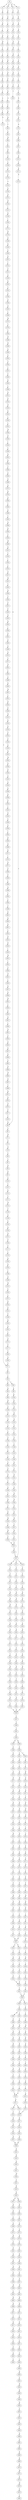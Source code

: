 strict digraph  {
	S0 -> S1 [ label = Y ];
	S0 -> S2 [ label = V ];
	S0 -> S3 [ label = N ];
	S0 -> S4 [ label = A ];
	S1 -> S5 [ label = L ];
	S2 -> S6 [ label = A ];
	S3 -> S7 [ label = S ];
	S4 -> S8 [ label = A ];
	S5 -> S9 [ label = A ];
	S6 -> S10 [ label = R ];
	S7 -> S11 [ label = A ];
	S8 -> S12 [ label = K ];
	S9 -> S13 [ label = D ];
	S10 -> S14 [ label = K ];
	S11 -> S15 [ label = G ];
	S12 -> S16 [ label = L ];
	S13 -> S17 [ label = I ];
	S14 -> S18 [ label = A ];
	S15 -> S19 [ label = R ];
	S16 -> S20 [ label = S ];
	S17 -> S21 [ label = Q ];
	S18 -> S22 [ label = S ];
	S19 -> S23 [ label = C ];
	S20 -> S24 [ label = L ];
	S21 -> S25 [ label = M ];
	S22 -> S26 [ label = Q ];
	S23 -> S27 [ label = D ];
	S24 -> S28 [ label = I ];
	S25 -> S29 [ label = Y ];
	S26 -> S30 [ label = I ];
	S27 -> S31 [ label = W ];
	S28 -> S32 [ label = A ];
	S29 -> S33 [ label = L ];
	S30 -> S34 [ label = L ];
	S31 -> S35 [ label = Q ];
	S32 -> S36 [ label = V ];
	S33 -> S37 [ label = E ];
	S34 -> S38 [ label = P ];
	S35 -> S39 [ label = S ];
	S36 -> S40 [ label = R ];
	S37 -> S41 [ label = E ];
	S38 -> S42 [ label = A ];
	S39 -> S43 [ label = R ];
	S40 -> S44 [ label = T ];
	S41 -> S45 [ label = P ];
	S42 -> S46 [ label = L ];
	S43 -> S47 [ label = K ];
	S44 -> S48 [ label = D ];
	S45 -> S49 [ label = R ];
	S46 -> S50 [ label = I ];
	S47 -> S51 [ label = G ];
	S48 -> S52 [ label = P ];
	S49 -> S53 [ label = A ];
	S50 -> S54 [ label = K ];
	S51 -> S55 [ label = F ];
	S52 -> S56 [ label = D ];
	S53 -> S57 [ label = L ];
	S54 -> S58 [ label = T ];
	S55 -> S59 [ label = Y ];
	S56 -> S60 [ label = N ];
	S57 -> S61 [ label = A ];
	S58 -> S62 [ label = R ];
	S59 -> S63 [ label = R ];
	S60 -> S64 [ label = Q ];
	S61 -> S65 [ label = P ];
	S62 -> S66 [ label = A ];
	S63 -> S67 [ label = V ];
	S64 -> S68 [ label = F ];
	S65 -> S69 [ label = T ];
	S66 -> S70 [ label = A ];
	S67 -> S71 [ label = H ];
	S68 -> S72 [ label = Q ];
	S69 -> S73 [ label = G ];
	S70 -> S74 [ label = N ];
	S71 -> S75 [ label = A ];
	S72 -> S76 [ label = H ];
	S73 -> S77 [ label = T ];
	S74 -> S78 [ label = R ];
	S75 -> S79 [ label = N ];
	S76 -> S80 [ label = V ];
	S77 -> S81 [ label = L ];
	S78 -> S82 [ label = S ];
	S79 -> S83 [ label = C ];
	S80 -> S84 [ label = L ];
	S81 -> S85 [ label = L ];
	S82 -> S86 [ label = K ];
	S83 -> S87 [ label = Y ];
	S84 -> S88 [ label = H ];
	S85 -> S89 [ label = L ];
	S85 -> S90 [ label = I ];
	S86 -> S91 [ label = L ];
	S87 -> S92 [ label = R ];
	S88 -> S93 [ label = I ];
	S89 -> S94 [ label = A ];
	S90 -> S95 [ label = A ];
	S91 -> S96 [ label = Y ];
	S92 -> S97 [ label = K ];
	S93 -> S98 [ label = R ];
	S94 -> S99 [ label = R ];
	S95 -> S100 [ label = R ];
	S96 -> S101 [ label = H ];
	S97 -> S102 [ label = A ];
	S98 -> S103 [ label = E ];
	S99 -> S104 [ label = R ];
	S100 -> S105 [ label = K ];
	S101 -> S106 [ label = S ];
	S102 -> S107 [ label = Y ];
	S103 -> S108 [ label = L ];
	S104 -> S109 [ label = A ];
	S105 -> S110 [ label = A ];
	S106 -> S111 [ label = E ];
	S107 -> S112 [ label = E ];
	S108 -> S113 [ label = S ];
	S109 -> S114 [ label = G ];
	S110 -> S115 [ label = K ];
	S111 -> S116 [ label = D ];
	S112 -> S117 [ label = T ];
	S113 -> S118 [ label = P ];
	S114 -> S119 [ label = Q ];
	S115 -> S120 [ label = Q ];
	S116 -> S121 [ label = V ];
	S117 -> S122 [ label = W ];
	S118 -> S123 [ label = V ];
	S119 -> S124 [ label = V ];
	S120 -> S125 [ label = V ];
	S121 -> S126 [ label = L ];
	S121 -> S127 [ label = V ];
	S121 -> S128 [ label = I ];
	S122 -> S129 [ label = T ];
	S123 -> S130 [ label = S ];
	S124 -> S131 [ label = L ];
	S125 -> S132 [ label = I ];
	S126 -> S133 [ label = V ];
	S127 -> S134 [ label = V ];
	S128 -> S135 [ label = V ];
	S129 -> S136 [ label = G ];
	S130 -> S137 [ label = G ];
	S131 -> S138 [ label = P ];
	S132 -> S139 [ label = P ];
	S133 -> S140 [ label = V ];
	S134 -> S141 [ label = V ];
	S135 -> S142 [ label = V ];
	S136 -> S143 [ label = F ];
	S137 -> S144 [ label = D ];
	S138 -> S145 [ label = L ];
	S139 -> S146 [ label = L ];
	S140 -> S147 [ label = Q ];
	S141 -> S148 [ label = A ];
	S142 -> S149 [ label = S ];
	S143 -> S150 [ label = K ];
	S144 -> S151 [ label = I ];
	S145 -> S152 [ label = L ];
	S146 -> S153 [ label = L ];
	S147 -> S154 [ label = F ];
	S148 -> S155 [ label = F ];
	S149 -> S156 [ label = F ];
	S150 -> S157 [ label = Q ];
	S151 -> S158 [ label = R ];
	S152 -> S159 [ label = L ];
	S153 -> S160 [ label = V ];
	S154 -> S161 [ label = R ];
	S155 -> S162 [ label = N ];
	S156 -> S163 [ label = N ];
	S157 -> S164 [ label = P ];
	S158 -> S165 [ label = I ];
	S159 -> S166 [ label = C ];
	S160 -> S167 [ label = K ];
	S161 -> S168 [ label = R ];
	S162 -> S169 [ label = Q ];
	S163 -> S170 [ label = Q ];
	S164 -> S171 [ label = F ];
	S165 -> S172 [ label = Y ];
	S166 -> S173 [ label = S ];
	S167 -> S174 [ label = S ];
	S168 -> S175 [ label = R ];
	S169 -> S176 [ label = R ];
	S170 -> S177 [ label = T ];
	S171 -> S178 [ label = L ];
	S172 -> S179 [ label = R ];
	S173 -> S180 [ label = R ];
	S174 -> S181 [ label = R ];
	S175 -> S182 [ label = Q ];
	S176 -> S183 [ label = N ];
	S177 -> S184 [ label = N ];
	S178 -> S185 [ label = A ];
	S179 -> S186 [ label = G ];
	S180 -> S187 [ label = T ];
	S181 -> S188 [ label = T ];
	S182 -> S189 [ label = L ];
	S183 -> S190 [ label = L ];
	S184 -> S191 [ label = L ];
	S185 -> S192 [ label = E ];
	S186 -> S193 [ label = K ];
	S187 -> S194 [ label = A ];
	S188 -> S195 [ label = A ];
	S189 -> S196 [ label = A ];
	S190 -> S197 [ label = A ];
	S191 -> S198 [ label = A ];
	S192 -> S199 [ label = I ];
	S193 -> S200 [ label = C ];
	S194 -> S201 [ label = T ];
	S195 -> S202 [ label = N ];
	S196 -> S203 [ label = E ];
	S197 -> S204 [ label = E ];
	S198 -> S205 [ label = D ];
	S199 -> S206 [ label = Q ];
	S200 -> S207 [ label = E ];
	S201 -> S208 [ label = R ];
	S202 -> S209 [ label = R ];
	S203 -> S210 [ label = V ];
	S204 -> S211 [ label = V ];
	S205 -> S212 [ label = I ];
	S206 -> S213 [ label = M ];
	S207 -> S214 [ label = I ];
	S208 -> S215 [ label = T ];
	S209 -> S216 [ label = S ];
	S210 -> S217 [ label = L ];
	S211 -> S218 [ label = L ];
	S212 -> S219 [ label = L ];
	S213 -> S220 [ label = F ];
	S214 -> S221 [ label = V ];
	S215 -> S222 [ label = K ];
	S216 -> S223 [ label = K ];
	S217 -> S224 [ label = L ];
	S218 -> S225 [ label = P ];
	S219 -> S226 [ label = T ];
	S220 -> S227 [ label = L ];
	S221 -> S228 [ label = A ];
	S222 -> S229 [ label = M ];
	S223 -> S230 [ label = M ];
	S224 -> S231 [ label = T ];
	S225 -> S232 [ label = R ];
	S226 -> S233 [ label = E ];
	S227 -> S234 [ label = E ];
	S228 -> S235 [ label = E ];
	S229 -> S236 [ label = Y ];
	S230 -> S237 [ label = Y ];
	S231 -> S238 [ label = A ];
	S232 -> S239 [ label = A ];
	S233 -> S240 [ label = A ];
	S234 -> S241 [ label = E ];
	S235 -> S242 [ label = T ];
	S236 -> S243 [ label = H ];
	S237 -> S244 [ label = H ];
	S238 -> S245 [ label = D ];
	S239 -> S246 [ label = D ];
	S240 -> S247 [ label = D ];
	S241 -> S248 [ label = P ];
	S242 -> S249 [ label = C ];
	S243 -> S250 [ label = S ];
	S244 -> S251 [ label = S ];
	S245 -> S252 [ label = A ];
	S246 -> S253 [ label = S ];
	S247 -> S254 [ label = T ];
	S248 -> S255 [ label = R ];
	S249 -> S256 [ label = A ];
	S250 -> S257 [ label = E ];
	S251 -> S257 [ label = E ];
	S252 -> S258 [ label = T ];
	S253 -> S259 [ label = T ];
	S254 -> S260 [ label = T ];
	S255 -> S261 [ label = G ];
	S256 -> S262 [ label = Q ];
	S257 -> S263 [ label = D ];
	S258 -> S264 [ label = L ];
	S259 -> S265 [ label = L ];
	S260 -> S266 [ label = L ];
	S261 -> S267 [ label = L ];
	S262 -> S268 [ label = L ];
	S263 -> S121 [ label = V ];
	S264 -> S269 [ label = L ];
	S265 -> S270 [ label = L ];
	S266 -> S271 [ label = L ];
	S267 -> S272 [ label = A ];
	S268 -> S273 [ label = M ];
	S269 -> S274 [ label = G ];
	S270 -> S275 [ label = G ];
	S271 -> S276 [ label = G ];
	S272 -> S277 [ label = P ];
	S273 -> S278 [ label = T ];
	S274 -> S279 [ label = Y ];
	S275 -> S280 [ label = Y ];
	S276 -> S281 [ label = Y ];
	S277 -> S282 [ label = T ];
	S278 -> S283 [ label = L ];
	S279 -> S284 [ label = G ];
	S280 -> S284 [ label = G ];
	S281 -> S284 [ label = G ];
	S282 -> S285 [ label = G ];
	S283 -> S286 [ label = H ];
	S284 -> S287 [ label = L ];
	S285 -> S77 [ label = T ];
	S286 -> S288 [ label = H ];
	S287 -> S289 [ label = V ];
	S288 -> S290 [ label = A ];
	S289 -> S291 [ label = T ];
	S290 -> S292 [ label = F ];
	S291 -> S293 [ label = V ];
	S292 -> S294 [ label = V ];
	S293 -> S295 [ label = R ];
	S293 -> S296 [ label = K ];
	S294 -> S297 [ label = L ];
	S295 -> S298 [ label = S ];
	S296 -> S299 [ label = S ];
	S297 -> S300 [ label = F ];
	S298 -> S301 [ label = E ];
	S299 -> S302 [ label = S ];
	S299 -> S303 [ label = T ];
	S300 -> S304 [ label = K ];
	S301 -> S305 [ label = T ];
	S302 -> S306 [ label = G ];
	S303 -> S307 [ label = S ];
	S304 -> S308 [ label = L ];
	S305 -> S309 [ label = V ];
	S306 -> S310 [ label = I ];
	S307 -> S311 [ label = I ];
	S308 -> S312 [ label = K ];
	S309 -> S313 [ label = A ];
	S310 -> S314 [ label = G ];
	S311 -> S315 [ label = R ];
	S312 -> S316 [ label = E ];
	S313 -> S317 [ label = R ];
	S314 -> S318 [ label = M ];
	S315 -> S319 [ label = G ];
	S316 -> S320 [ label = N ];
	S317 -> S321 [ label = I ];
	S318 -> S322 [ label = T ];
	S319 -> S323 [ label = V ];
	S320 -> S324 [ label = E ];
	S321 -> S325 [ label = D ];
	S322 -> S326 [ label = H ];
	S323 -> S327 [ label = D ];
	S324 -> S328 [ label = L ];
	S325 -> S329 [ label = T ];
	S326 -> S330 [ label = S ];
	S327 -> S331 [ label = T ];
	S328 -> S332 [ label = L ];
	S329 -> S333 [ label = K ];
	S330 -> S334 [ label = K ];
	S331 -> S335 [ label = K ];
	S332 -> S336 [ label = M ];
	S333 -> S337 [ label = N ];
	S334 -> S338 [ label = N ];
	S335 -> S339 [ label = N ];
	S336 -> S340 [ label = K ];
	S337 -> S341 [ label = E ];
	S338 -> S342 [ label = E ];
	S339 -> S343 [ label = Q ];
	S340 -> S344 [ label = I ];
	S341 -> S345 [ label = V ];
	S342 -> S346 [ label = V ];
	S343 -> S347 [ label = I ];
	S344 -> S348 [ label = Y ];
	S345 -> S349 [ label = L ];
	S346 -> S350 [ label = L ];
	S347 -> S351 [ label = V ];
	S348 -> S352 [ label = D ];
	S349 -> S353 [ label = H ];
	S350 -> S354 [ label = N ];
	S351 -> S355 [ label = S ];
	S352 -> S356 [ label = K ];
	S353 -> S357 [ label = I ];
	S354 -> S358 [ label = I ];
	S355 -> S359 [ label = I ];
	S356 -> S360 [ label = V ];
	S357 -> S361 [ label = D ];
	S358 -> S362 [ label = D ];
	S359 -> S363 [ label = E ];
	S360 -> S364 [ label = A ];
	S361 -> S365 [ label = G ];
	S362 -> S366 [ label = G ];
	S363 -> S367 [ label = E ];
	S364 -> S368 [ label = G ];
	S365 -> S369 [ label = P ];
	S366 -> S370 [ label = P ];
	S367 -> S371 [ label = P ];
	S368 -> S372 [ label = A ];
	S369 -> S373 [ label = L ];
	S370 -> S374 [ label = Q ];
	S371 -> S375 [ label = D ];
	S372 -> S376 [ label = K ];
	S373 -> S377 [ label = L ];
	S374 -> S378 [ label = L ];
	S375 -> S379 [ label = L ];
	S376 -> S380 [ label = A ];
	S377 -> S381 [ label = E ];
	S378 -> S382 [ label = E ];
	S379 -> S383 [ label = E ];
	S380 -> S384 [ label = L ];
	S381 -> S385 [ label = P ];
	S382 -> S386 [ label = P ];
	S383 -> S387 [ label = P ];
	S384 -> S388 [ label = A ];
	S385 -> S389 [ label = V ];
	S386 -> S390 [ label = I ];
	S387 -> S391 [ label = I ];
	S388 -> S392 [ label = T ];
	S389 -> S393 [ label = W ];
	S390 -> S394 [ label = W ];
	S391 -> S395 [ label = W ];
	S392 -> S396 [ label = Q ];
	S393 -> S397 [ label = K ];
	S394 -> S398 [ label = R ];
	S395 -> S399 [ label = K ];
	S396 -> S400 [ label = K ];
	S397 -> S401 [ label = E ];
	S398 -> S402 [ label = E ];
	S399 -> S403 [ label = E ];
	S400 -> S404 [ label = Y ];
	S401 -> S405 [ label = L ];
	S402 -> S406 [ label = L ];
	S403 -> S407 [ label = I ];
	S404 -> S408 [ label = M ];
	S405 -> S409 [ label = E ];
	S406 -> S410 [ label = E ];
	S407 -> S411 [ label = E ];
	S408 -> S412 [ label = R ];
	S409 -> S413 [ label = E ];
	S410 -> S414 [ label = E ];
	S411 -> S415 [ label = E ];
	S412 -> S416 [ label = T ];
	S413 -> S417 [ label = I ];
	S414 -> S418 [ label = I ];
	S415 -> S419 [ label = T ];
	S416 -> S420 [ label = I ];
	S417 -> S421 [ label = W ];
	S418 -> S421 [ label = W ];
	S419 -> S422 [ label = W ];
	S420 -> S423 [ label = L ];
	S421 -> S424 [ label = L ];
	S421 -> S425 [ label = P ];
	S422 -> S426 [ label = P ];
	S423 -> S427 [ label = G ];
	S424 -> S428 [ label = Y ];
	S425 -> S429 [ label = Y ];
	S426 -> S430 [ label = Y ];
	S427 -> S431 [ label = M ];
	S428 -> S432 [ label = K ];
	S429 -> S433 [ label = K ];
	S430 -> S434 [ label = R ];
	S431 -> S435 [ label = V ];
	S432 -> S436 [ label = L ];
	S433 -> S437 [ label = L ];
	S434 -> S438 [ label = L ];
	S435 -> S439 [ label = Q ];
	S436 -> S440 [ label = S ];
	S437 -> S441 [ label = S ];
	S438 -> S442 [ label = S ];
	S439 -> S443 [ label = V ];
	S440 -> S444 [ label = S ];
	S441 -> S445 [ label = S ];
	S442 -> S446 [ label = S ];
	S443 -> S447 [ label = F ];
	S444 -> S448 [ label = P ];
	S445 -> S448 [ label = P ];
	S446 -> S449 [ label = P ];
	S447 -> S450 [ label = P ];
	S448 -> S451 [ label = V ];
	S449 -> S452 [ label = V ];
	S450 -> S453 [ label = N ];
	S451 -> S454 [ label = V ];
	S452 -> S454 [ label = V ];
	S453 -> S455 [ label = D ];
	S454 -> S456 [ label = V ];
	S454 -> S457 [ label = I ];
	S455 -> S458 [ label = I ];
	S456 -> S459 [ label = L ];
	S457 -> S460 [ label = L ];
	S458 -> S461 [ label = E ];
	S459 -> S462 [ label = M ];
	S459 -> S463 [ label = L ];
	S460 -> S464 [ label = L ];
	S461 -> S465 [ label = A ];
	S462 -> S466 [ label = P ];
	S463 -> S467 [ label = P ];
	S464 -> S468 [ label = P ];
	S465 -> S469 [ label = A ];
	S466 -> S470 [ label = W ];
	S467 -> S471 [ label = W ];
	S468 -> S472 [ label = W ];
	S469 -> S473 [ label = G ];
	S470 -> S474 [ label = E ];
	S471 -> S475 [ label = E ];
	S472 -> S476 [ label = E ];
	S473 -> S477 [ label = T ];
	S474 -> S478 [ label = A ];
	S475 -> S479 [ label = K ];
	S476 -> S480 [ label = E ];
	S477 -> S481 [ label = N ];
	S478 -> S482 [ label = R ];
	S479 -> S483 [ label = R ];
	S480 -> S484 [ label = K ];
	S481 -> S485 [ label = L ];
	S482 -> S486 [ label = Y ];
	S483 -> S487 [ label = F ];
	S484 -> S488 [ label = Y ];
	S485 -> S489 [ label = A ];
	S486 -> S490 [ label = I ];
	S487 -> S491 [ label = A ];
	S488 -> S492 [ label = F ];
	S489 -> S493 [ label = R ];
	S490 -> S494 [ label = Y ];
	S491 -> S495 [ label = Y ];
	S492 -> S496 [ label = Y ];
	S493 -> S497 [ label = M ];
	S494 -> S498 [ label = A ];
	S495 -> S499 [ label = A ];
	S496 -> S500 [ label = A ];
	S497 -> S501 [ label = L ];
	S498 -> S502 [ label = V ];
	S499 -> S503 [ label = V ];
	S500 -> S504 [ label = I ];
	S501 -> S505 [ label = K ];
	S502 -> S506 [ label = A ];
	S503 -> S507 [ label = A ];
	S504 -> S508 [ label = A ];
	S505 -> S509 [ label = E ];
	S506 -> S510 [ label = I ];
	S507 -> S511 [ label = I ];
	S508 -> S512 [ label = I ];
	S509 -> S513 [ label = W ];
	S510 -> S514 [ label = A ];
	S511 -> S514 [ label = A ];
	S512 -> S515 [ label = A ];
	S513 -> S516 [ label = E ];
	S514 -> S517 [ label = Q ];
	S515 -> S518 [ label = Q ];
	S516 -> S519 [ label = E ];
	S517 -> S520 [ label = I ];
	S517 -> S521 [ label = V ];
	S518 -> S522 [ label = I ];
	S519 -> S523 [ label = F ];
	S520 -> S524 [ label = T ];
	S521 -> S525 [ label = T ];
	S522 -> S524 [ label = T ];
	S523 -> S526 [ label = S ];
	S524 -> S527 [ label = K ];
	S525 -> S528 [ label = K ];
	S526 -> S529 [ label = A ];
	S527 -> S530 [ label = G ];
	S528 -> S531 [ label = G ];
	S529 -> S532 [ label = N ];
	S530 -> S533 [ label = L ];
	S531 -> S534 [ label = L ];
	S532 -> S535 [ label = M ];
	S533 -> S536 [ label = G ];
	S534 -> S537 [ label = G ];
	S535 -> S538 [ label = E ];
	S536 -> S539 [ label = M ];
	S537 -> S539 [ label = M ];
	S538 -> S540 [ label = K ];
	S539 -> S541 [ label = E ];
	S540 -> S542 [ label = A ];
	S541 -> S543 [ label = D ];
	S542 -> S544 [ label = A ];
	S543 -> S545 [ label = A ];
	S544 -> S546 [ label = E ];
	S545 -> S547 [ label = I ];
	S546 -> S548 [ label = K ];
	S547 -> S549 [ label = M ];
	S548 -> S550 [ label = P ];
	S549 -> S551 [ label = C ];
	S550 -> S552 [ label = L ];
	S551 -> S553 [ label = R ];
	S552 -> S554 [ label = D ];
	S553 -> S555 [ label = G ];
	S554 -> S556 [ label = F ];
	S555 -> S557 [ label = G ];
	S555 -> S558 [ label = N ];
	S556 -> S559 [ label = P ];
	S557 -> S560 [ label = K ];
	S558 -> S561 [ label = K ];
	S559 -> S562 [ label = I ];
	S560 -> S563 [ label = E ];
	S561 -> S564 [ label = S ];
	S562 -> S565 [ label = R ];
	S563 -> S566 [ label = L ];
	S564 -> S567 [ label = L ];
	S565 -> S568 [ label = Q ];
	S566 -> S569 [ label = A ];
	S567 -> S570 [ label = A ];
	S568 -> S571 [ label = K ];
	S569 -> S572 [ label = F ];
	S570 -> S573 [ label = F ];
	S571 -> S574 [ label = I ];
	S572 -> S575 [ label = R ];
	S573 -> S576 [ label = A ];
	S574 -> S577 [ label = K ];
	S575 -> S578 [ label = V ];
	S576 -> S579 [ label = V ];
	S577 -> S580 [ label = P ];
	S578 -> S581 [ label = G ];
	S579 -> S582 [ label = G ];
	S580 -> S583 [ label = P ];
	S581 -> S584 [ label = Q ];
	S582 -> S585 [ label = K ];
	S583 -> S586 [ label = L ];
	S584 -> S587 [ label = K ];
	S585 -> S588 [ label = R ];
	S586 -> S589 [ label = Q ];
	S587 -> S590 [ label = Q ];
	S588 -> S591 [ label = Q ];
	S589 -> S592 [ label = T ];
	S590 -> S593 [ label = F ];
	S591 -> S594 [ label = F ];
	S592 -> S595 [ label = L ];
	S593 -> S596 [ label = P ];
	S594 -> S597 [ label = P ];
	S595 -> S598 [ label = V ];
	S596 -> S599 [ label = M ];
	S597 -> S600 [ label = M ];
	S598 -> S601 [ label = E ];
	S599 -> S602 [ label = L ];
	S600 -> S603 [ label = L ];
	S601 -> S604 [ label = D ];
	S602 -> S605 [ label = R ];
	S603 -> S606 [ label = H ];
	S604 -> S607 [ label = K ];
	S605 -> S608 [ label = Q ];
	S606 -> S609 [ label = K ];
	S607 -> S610 [ label = L ];
	S608 -> S611 [ label = R ];
	S609 -> S612 [ label = Q ];
	S610 -> S613 [ label = R ];
	S611 -> S614 [ label = L ];
	S612 -> S615 [ label = L ];
	S613 -> S616 [ label = R ];
	S614 -> S617 [ label = K ];
	S615 -> S618 [ label = K ];
	S616 -> S619 [ label = I ];
	S617 -> S620 [ label = D ];
	S618 -> S621 [ label = H ];
	S619 -> S622 [ label = M ];
	S620 -> S623 [ label = P ];
	S621 -> S624 [ label = P ];
	S622 -> S625 [ label = I ];
	S623 -> S626 [ label = L ];
	S624 -> S627 [ label = L ];
	S625 -> S628 [ label = S ];
	S626 -> S629 [ label = V ];
	S627 -> S630 [ label = G ];
	S628 -> S631 [ label = N ];
	S629 -> S632 [ label = A ];
	S630 -> S633 [ label = S ];
	S631 -> S634 [ label = L ];
	S632 -> S635 [ label = L ];
	S633 -> S636 [ label = L ];
	S634 -> S637 [ label = R ];
	S636 -> S638 [ label = Q ];
	S637 -> S639 [ label = K ];
	S638 -> S640 [ label = Q ];
	S639 -> S641 [ label = H ];
	S640 -> S642 [ label = S ];
	S641 -> S643 [ label = L ];
	S642 -> S644 [ label = W ];
	S643 -> S645 [ label = E ];
	S644 -> S646 [ label = R ];
	S645 -> S647 [ label = D ];
	S646 -> S648 [ label = P ];
	S647 -> S649 [ label = L ];
	S648 -> S650 [ label = D ];
	S649 -> S651 [ label = N ];
	S650 -> S652 [ label = C ];
	S651 -> S653 [ label = S ];
	S652 -> S654 [ label = G ];
	S653 -> S655 [ label = A ];
	S654 -> S656 [ label = F ];
	S655 -> S657 [ label = G ];
	S656 -> S658 [ label = T ];
	S657 -> S659 [ label = K ];
	S658 -> S660 [ label = Q ];
	S659 -> S661 [ label = C ];
	S660 -> S662 [ label = P ];
	S661 -> S663 [ label = D ];
	S662 -> S664 [ label = G ];
	S663 -> S665 [ label = W ];
	S664 -> S666 [ label = N ];
	S665 -> S667 [ label = Q ];
	S666 -> S668 [ label = K ];
	S667 -> S669 [ label = V ];
	S668 -> S670 [ label = D ];
	S669 -> S671 [ label = R ];
	S670 -> S672 [ label = M ];
	S671 -> S673 [ label = K ];
	S672 -> S674 [ label = A ];
	S673 -> S675 [ label = G ];
	S674 -> S676 [ label = M ];
	S675 -> S677 [ label = F ];
	S676 -> S678 [ label = P ];
	S677 -> S679 [ label = Y ];
	S678 -> S680 [ label = L ];
	S679 -> S63 [ label = R ];
}
